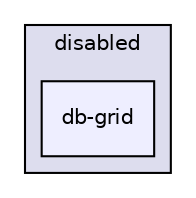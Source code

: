 digraph "modules/disabled/db-grid" {
  compound=true
  node [ fontsize="10", fontname="Helvetica"];
  edge [ labelfontsize="10", labelfontname="Helvetica"];
  subgraph clusterdir_963797e61b298ab29dc641f49fcfb6d7 {
    graph [ bgcolor="#ddddee", pencolor="black", label="disabled" fontname="Helvetica", fontsize="10", URL="dir_963797e61b298ab29dc641f49fcfb6d7.html"]
  dir_92b61a1c9822cc9fb3ffa1dfee377034 [shape=box, label="db-grid", style="filled", fillcolor="#eeeeff", pencolor="black", URL="dir_92b61a1c9822cc9fb3ffa1dfee377034.html"];
  }
}
